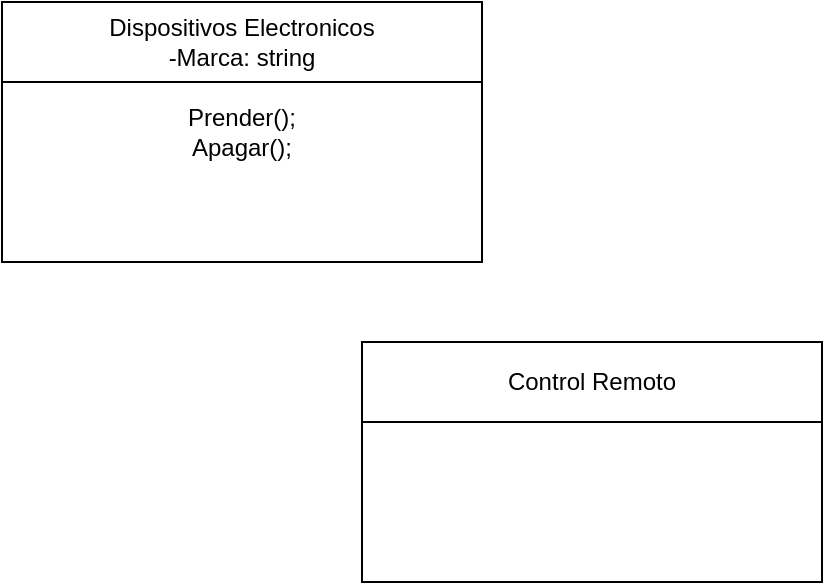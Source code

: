 <mxfile>
    <diagram id="ob7JhqOMFwmKkdc8vum_" name="Página-1">
        <mxGraphModel dx="640" dy="480" grid="1" gridSize="10" guides="1" tooltips="1" connect="1" arrows="1" fold="1" page="1" pageScale="1" pageWidth="827" pageHeight="1169" math="0" shadow="0">
            <root>
                <mxCell id="0"/>
                <mxCell id="1" parent="0"/>
                <mxCell id="2" value="Prender();&lt;br&gt;Apagar();&lt;br&gt;" style="rounded=0;whiteSpace=wrap;html=1;" vertex="1" parent="1">
                    <mxGeometry x="150" y="50" width="240" height="130" as="geometry"/>
                </mxCell>
                <mxCell id="3" value="Dispositivos Electronicos&lt;br&gt;-Marca: string&lt;br&gt;" style="rounded=0;whiteSpace=wrap;html=1;" vertex="1" parent="1">
                    <mxGeometry x="150" y="50" width="240" height="40" as="geometry"/>
                </mxCell>
                <mxCell id="4" value="" style="rounded=0;whiteSpace=wrap;html=1;" vertex="1" parent="1">
                    <mxGeometry x="330" y="220" width="230" height="120" as="geometry"/>
                </mxCell>
                <mxCell id="5" value="Control Remoto" style="rounded=0;whiteSpace=wrap;html=1;" vertex="1" parent="1">
                    <mxGeometry x="330" y="220" width="230" height="40" as="geometry"/>
                </mxCell>
            </root>
        </mxGraphModel>
    </diagram>
</mxfile>
